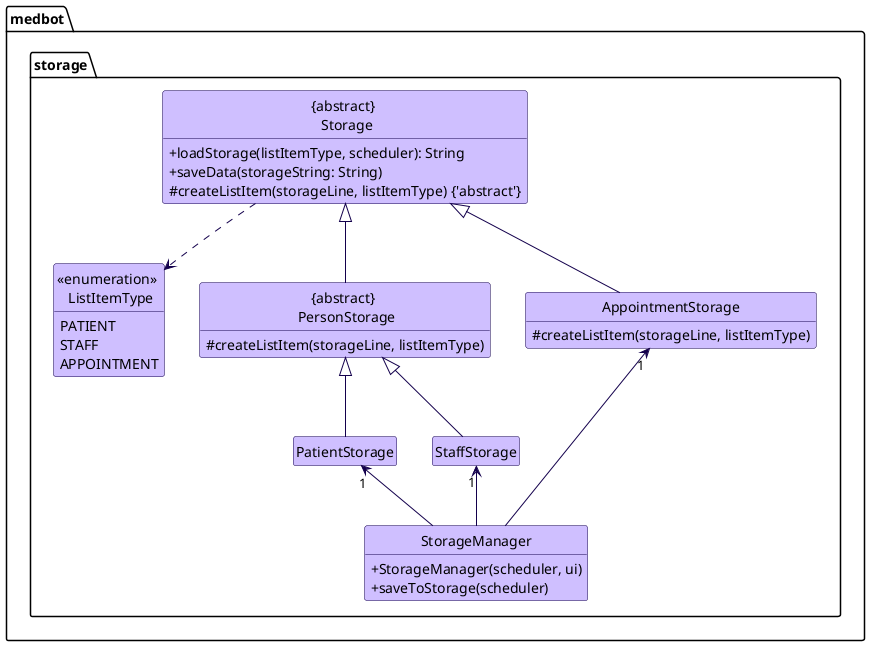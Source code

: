 @startuml
hide circle
skinparam classAttributeIconSize 0
hide empty members

' @@author CrimsonTitan79

package medbot.storage {

skinparam class {
    BackgroundColor #CFBFFF
    BorderColor #13004C
    ArrowColor #13004C
}

class StorageManager {
+ StorageManager(scheduler, ui)
+ saveToStorage(scheduler)
}


class "{abstract} \n Storage"{
+ loadStorage(listItemType, scheduler): String
+ saveData(storageString: String)
# createListItem(storageLine, listItemType) {'abstract'}
}

together {
class AppointmentStorage {
# createListItem(storageLine, listItemType)
}

class "{abstract} \n PersonStorage"{
# createListItem(storageLine, listItemType)
}

class PatientStorage
class StaffStorage


StorageManager --> "1" AppointmentStorage
PatientStorage "1"<-- StorageManager
StaffStorage "1"<-- StorageManager

"{abstract} \n Storage" ..> "<<enumeration>> \n ListItemType"

"{abstract} \n Storage" <|-- AppointmentStorage
"{abstract} \n Storage" <|-- "{abstract} \n PersonStorage"
"{abstract} \n PersonStorage" <|-- PatientStorage
"{abstract} \n PersonStorage" <|-- StaffStorage


enum "<<enumeration>> \n ListItemType"{
PATIENT
STAFF
APPOINTMENT
}

@enduml
